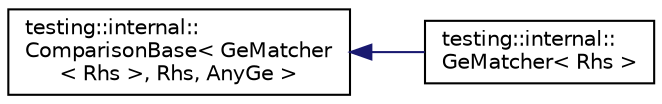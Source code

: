 digraph "Graphical Class Hierarchy"
{
  edge [fontname="Helvetica",fontsize="10",labelfontname="Helvetica",labelfontsize="10"];
  node [fontname="Helvetica",fontsize="10",shape=record];
  rankdir="LR";
  Node1 [label="testing::internal::\lComparisonBase\< GeMatcher\l\< Rhs \>, Rhs, AnyGe \>",height=0.2,width=0.4,color="black", fillcolor="white", style="filled",URL="$classtesting_1_1internal_1_1_comparison_base.html"];
  Node1 -> Node2 [dir="back",color="midnightblue",fontsize="10",style="solid",fontname="Helvetica"];
  Node2 [label="testing::internal::\lGeMatcher\< Rhs \>",height=0.2,width=0.4,color="black", fillcolor="white", style="filled",URL="$classtesting_1_1internal_1_1_ge_matcher.html"];
}

